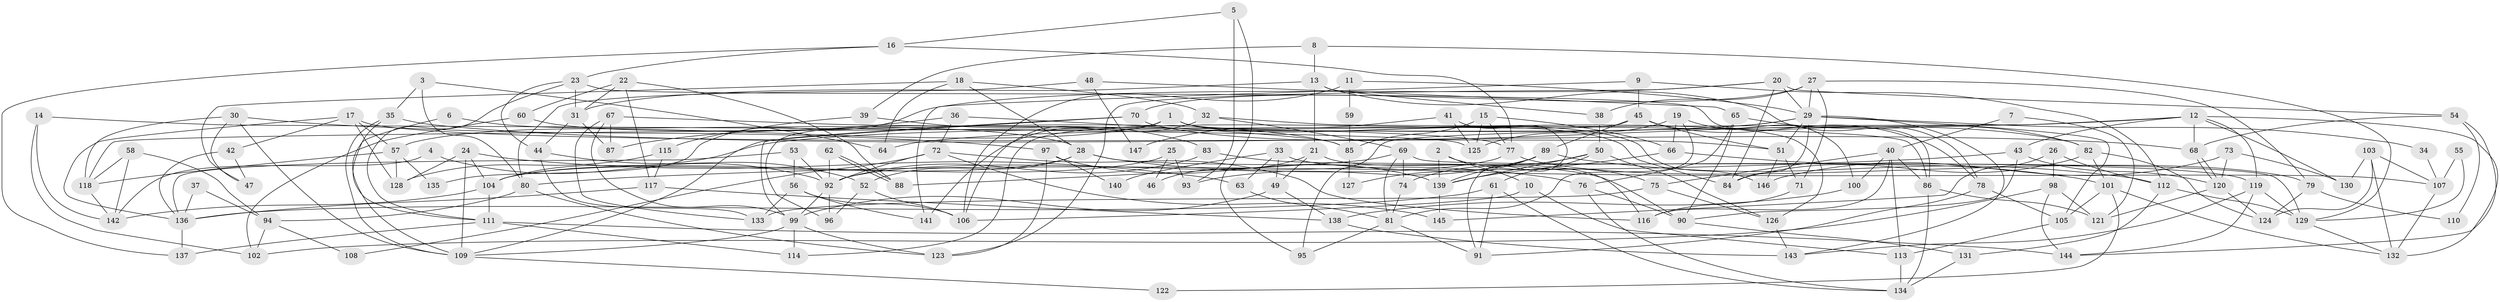 // Generated by graph-tools (version 1.1) at 2025/14/03/09/25 04:14:52]
// undirected, 147 vertices, 294 edges
graph export_dot {
graph [start="1"]
  node [color=gray90,style=filled];
  1;
  2;
  3;
  4;
  5;
  6;
  7;
  8;
  9;
  10;
  11;
  12;
  13;
  14;
  15;
  16;
  17;
  18;
  19;
  20;
  21;
  22;
  23;
  24;
  25;
  26;
  27;
  28;
  29;
  30;
  31;
  32;
  33;
  34;
  35;
  36;
  37;
  38;
  39;
  40;
  41;
  42;
  43;
  44;
  45;
  46;
  47;
  48;
  49;
  50;
  51;
  52;
  53;
  54;
  55;
  56;
  57;
  58;
  59;
  60;
  61;
  62;
  63;
  64;
  65;
  66;
  67;
  68;
  69;
  70;
  71;
  72;
  73;
  74;
  75;
  76;
  77;
  78;
  79;
  80;
  81;
  82;
  83;
  84;
  85;
  86;
  87;
  88;
  89;
  90;
  91;
  92;
  93;
  94;
  95;
  96;
  97;
  98;
  99;
  100;
  101;
  102;
  103;
  104;
  105;
  106;
  107;
  108;
  109;
  110;
  111;
  112;
  113;
  114;
  115;
  116;
  117;
  118;
  119;
  120;
  121;
  122;
  123;
  124;
  125;
  126;
  127;
  128;
  129;
  130;
  131;
  132;
  133;
  134;
  135;
  136;
  137;
  138;
  139;
  140;
  141;
  142;
  143;
  144;
  145;
  146;
  147;
  1 -- 126;
  1 -- 84;
  1 -- 57;
  1 -- 96;
  1 -- 106;
  1 -- 146;
  2 -- 139;
  2 -- 75;
  2 -- 10;
  3 -- 35;
  3 -- 64;
  3 -- 80;
  4 -- 142;
  4 -- 92;
  5 -- 95;
  5 -- 16;
  5 -- 93;
  6 -- 28;
  6 -- 109;
  7 -- 40;
  7 -- 121;
  8 -- 13;
  8 -- 129;
  8 -- 39;
  9 -- 45;
  9 -- 112;
  9 -- 141;
  10 -- 113;
  10 -- 106;
  11 -- 29;
  11 -- 106;
  11 -- 59;
  12 -- 119;
  12 -- 43;
  12 -- 68;
  12 -- 95;
  12 -- 118;
  12 -- 130;
  12 -- 132;
  13 -- 78;
  13 -- 38;
  13 -- 21;
  13 -- 31;
  14 -- 102;
  14 -- 142;
  14 -- 125;
  15 -- 77;
  15 -- 125;
  15 -- 66;
  15 -- 85;
  16 -- 137;
  16 -- 77;
  16 -- 23;
  17 -- 57;
  17 -- 128;
  17 -- 42;
  17 -- 51;
  17 -- 136;
  18 -- 28;
  18 -- 47;
  18 -- 32;
  18 -- 64;
  19 -- 66;
  19 -- 100;
  19 -- 81;
  19 -- 125;
  20 -- 54;
  20 -- 29;
  20 -- 84;
  20 -- 123;
  20 -- 135;
  21 -- 49;
  21 -- 46;
  21 -- 116;
  22 -- 31;
  22 -- 88;
  22 -- 60;
  22 -- 117;
  23 -- 44;
  23 -- 31;
  23 -- 86;
  23 -- 111;
  24 -- 109;
  24 -- 104;
  24 -- 63;
  24 -- 128;
  25 -- 93;
  25 -- 104;
  25 -- 46;
  26 -- 145;
  26 -- 112;
  26 -- 98;
  27 -- 71;
  27 -- 29;
  27 -- 38;
  27 -- 70;
  27 -- 79;
  28 -- 52;
  28 -- 119;
  28 -- 76;
  28 -- 104;
  29 -- 84;
  29 -- 51;
  29 -- 34;
  29 -- 64;
  29 -- 104;
  29 -- 105;
  29 -- 143;
  30 -- 97;
  30 -- 109;
  30 -- 47;
  30 -- 118;
  31 -- 44;
  31 -- 87;
  32 -- 86;
  32 -- 69;
  32 -- 141;
  33 -- 107;
  33 -- 49;
  33 -- 63;
  33 -- 140;
  34 -- 107;
  35 -- 68;
  35 -- 111;
  35 -- 109;
  36 -- 87;
  36 -- 85;
  36 -- 72;
  37 -- 94;
  37 -- 136;
  38 -- 50;
  39 -- 115;
  39 -- 83;
  40 -- 86;
  40 -- 113;
  40 -- 75;
  40 -- 100;
  40 -- 116;
  41 -- 125;
  41 -- 91;
  41 -- 147;
  42 -- 136;
  42 -- 47;
  43 -- 120;
  43 -- 80;
  43 -- 90;
  44 -- 133;
  44 -- 52;
  45 -- 114;
  45 -- 78;
  45 -- 51;
  45 -- 89;
  48 -- 80;
  48 -- 65;
  48 -- 147;
  49 -- 138;
  49 -- 99;
  50 -- 126;
  50 -- 74;
  50 -- 61;
  50 -- 139;
  51 -- 71;
  51 -- 146;
  52 -- 106;
  52 -- 96;
  53 -- 92;
  53 -- 56;
  53 -- 136;
  54 -- 144;
  54 -- 68;
  54 -- 110;
  55 -- 129;
  55 -- 107;
  56 -- 141;
  56 -- 106;
  56 -- 133;
  57 -- 118;
  57 -- 128;
  57 -- 135;
  58 -- 142;
  58 -- 118;
  58 -- 94;
  59 -- 85;
  60 -- 102;
  60 -- 85;
  61 -- 136;
  61 -- 91;
  61 -- 134;
  62 -- 92;
  62 -- 88;
  62 -- 88;
  63 -- 81;
  65 -- 90;
  65 -- 76;
  65 -- 82;
  66 -- 139;
  66 -- 101;
  67 -- 77;
  67 -- 99;
  67 -- 87;
  67 -- 133;
  68 -- 120;
  68 -- 120;
  69 -- 81;
  69 -- 74;
  69 -- 88;
  69 -- 129;
  70 -- 109;
  70 -- 82;
  70 -- 99;
  71 -- 116;
  72 -- 116;
  72 -- 92;
  72 -- 108;
  72 -- 145;
  73 -- 130;
  73 -- 146;
  73 -- 120;
  74 -- 81;
  75 -- 133;
  75 -- 126;
  76 -- 90;
  76 -- 134;
  77 -- 92;
  77 -- 79;
  78 -- 91;
  78 -- 105;
  79 -- 124;
  79 -- 110;
  80 -- 123;
  80 -- 94;
  81 -- 91;
  81 -- 95;
  82 -- 84;
  82 -- 101;
  82 -- 124;
  83 -- 92;
  83 -- 90;
  85 -- 127;
  86 -- 134;
  86 -- 121;
  89 -- 112;
  89 -- 93;
  89 -- 127;
  89 -- 139;
  90 -- 131;
  92 -- 96;
  92 -- 99;
  94 -- 102;
  94 -- 108;
  97 -- 139;
  97 -- 123;
  97 -- 140;
  98 -- 121;
  98 -- 102;
  98 -- 144;
  99 -- 109;
  99 -- 114;
  99 -- 123;
  100 -- 138;
  101 -- 105;
  101 -- 122;
  101 -- 132;
  103 -- 132;
  103 -- 124;
  103 -- 107;
  103 -- 130;
  104 -- 111;
  104 -- 142;
  105 -- 113;
  107 -- 132;
  109 -- 122;
  111 -- 114;
  111 -- 137;
  111 -- 144;
  112 -- 131;
  112 -- 129;
  113 -- 134;
  115 -- 128;
  115 -- 117;
  117 -- 136;
  117 -- 138;
  118 -- 142;
  119 -- 144;
  119 -- 129;
  119 -- 143;
  120 -- 121;
  120 -- 124;
  126 -- 143;
  129 -- 132;
  131 -- 134;
  136 -- 137;
  138 -- 143;
  139 -- 145;
}
